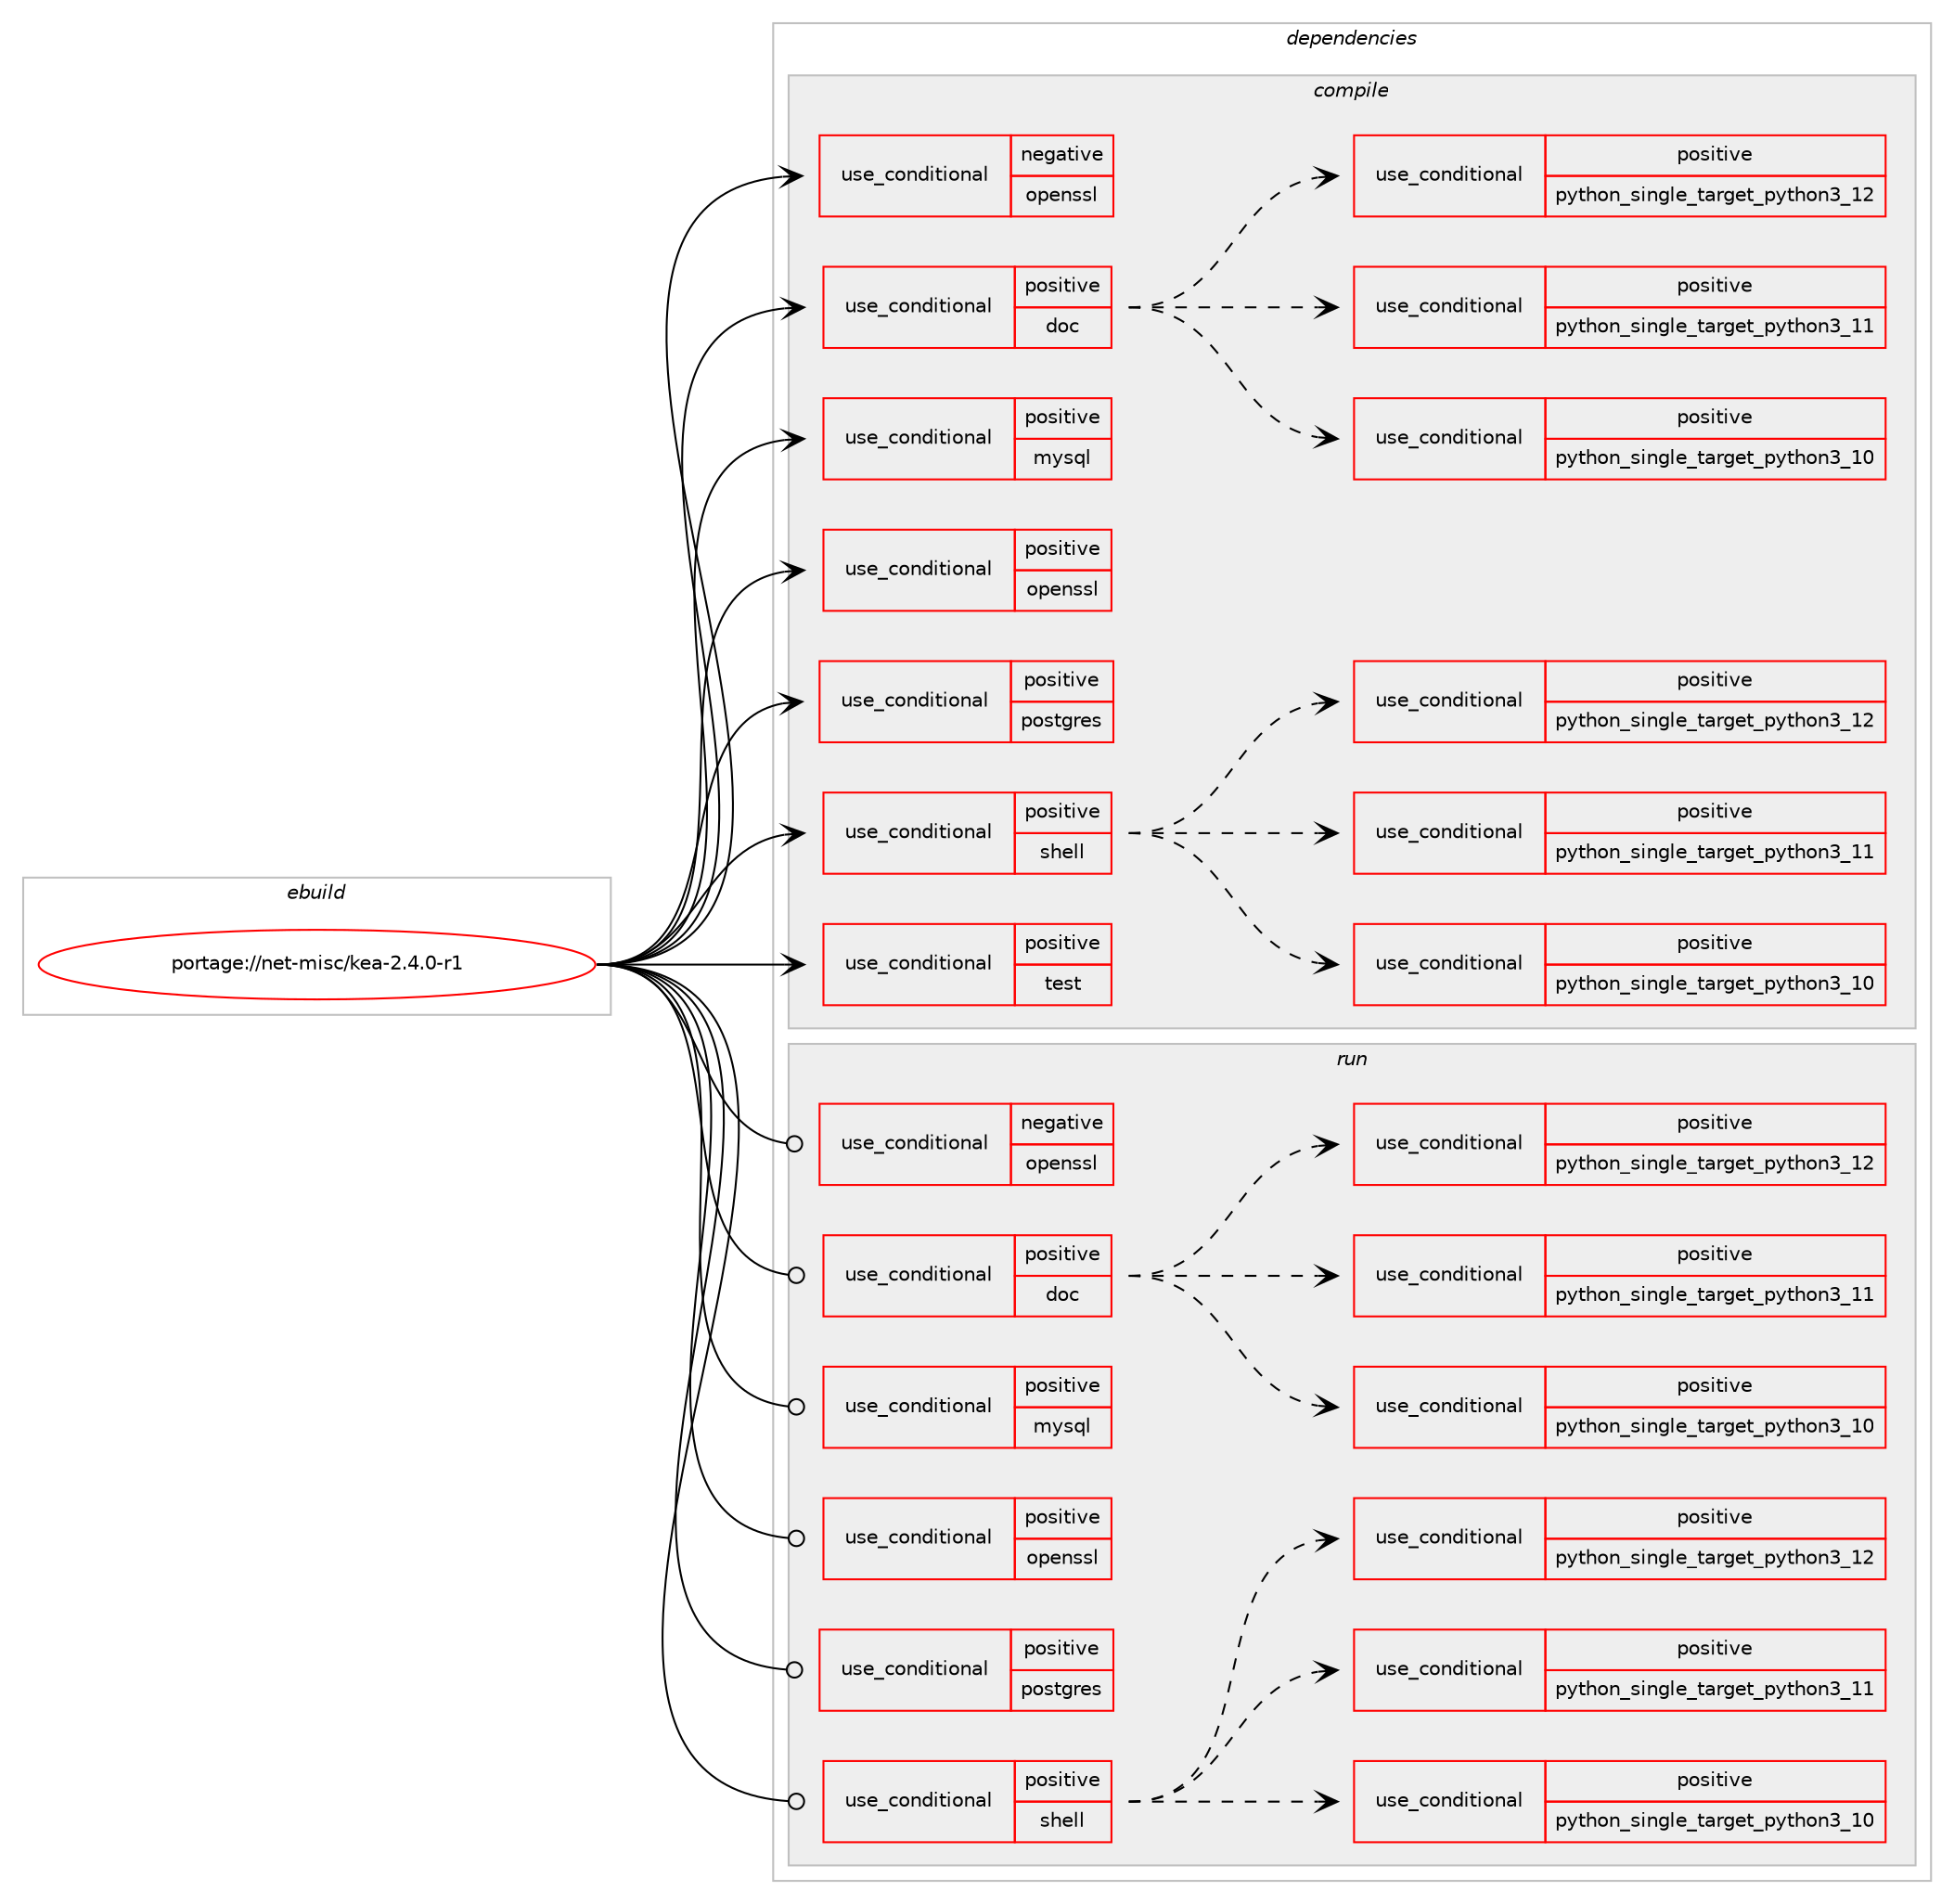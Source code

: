 digraph prolog {

# *************
# Graph options
# *************

newrank=true;
concentrate=true;
compound=true;
graph [rankdir=LR,fontname=Helvetica,fontsize=10,ranksep=1.5];#, ranksep=2.5, nodesep=0.2];
edge  [arrowhead=vee];
node  [fontname=Helvetica,fontsize=10];

# **********
# The ebuild
# **********

subgraph cluster_leftcol {
color=gray;
rank=same;
label=<<i>ebuild</i>>;
id [label="portage://net-misc/kea-2.4.0-r1", color=red, width=4, href="../net-misc/kea-2.4.0-r1.svg"];
}

# ****************
# The dependencies
# ****************

subgraph cluster_midcol {
color=gray;
label=<<i>dependencies</i>>;
subgraph cluster_compile {
fillcolor="#eeeeee";
style=filled;
label=<<i>compile</i>>;
subgraph cond6036 {
dependency8914 [label=<<TABLE BORDER="0" CELLBORDER="1" CELLSPACING="0" CELLPADDING="4"><TR><TD ROWSPAN="3" CELLPADDING="10">use_conditional</TD></TR><TR><TD>negative</TD></TR><TR><TD>openssl</TD></TR></TABLE>>, shape=none, color=red];
# *** BEGIN UNKNOWN DEPENDENCY TYPE (TODO) ***
# dependency8914 -> package_dependency(portage://net-misc/kea-2.4.0-r1,install,no,dev-libs,botan,none,[,,],[slot(2),equal],[])
# *** END UNKNOWN DEPENDENCY TYPE (TODO) ***

}
id:e -> dependency8914:w [weight=20,style="solid",arrowhead="vee"];
subgraph cond6037 {
dependency8915 [label=<<TABLE BORDER="0" CELLBORDER="1" CELLSPACING="0" CELLPADDING="4"><TR><TD ROWSPAN="3" CELLPADDING="10">use_conditional</TD></TR><TR><TD>positive</TD></TR><TR><TD>doc</TD></TR></TABLE>>, shape=none, color=red];
subgraph cond6038 {
dependency8916 [label=<<TABLE BORDER="0" CELLBORDER="1" CELLSPACING="0" CELLPADDING="4"><TR><TD ROWSPAN="3" CELLPADDING="10">use_conditional</TD></TR><TR><TD>positive</TD></TR><TR><TD>python_single_target_python3_10</TD></TR></TABLE>>, shape=none, color=red];
# *** BEGIN UNKNOWN DEPENDENCY TYPE (TODO) ***
# dependency8916 -> package_dependency(portage://net-misc/kea-2.4.0-r1,install,no,dev-python,sphinx,none,[,,],[],[use(enable(python_targets_python3_10),negative)])
# *** END UNKNOWN DEPENDENCY TYPE (TODO) ***

# *** BEGIN UNKNOWN DEPENDENCY TYPE (TODO) ***
# dependency8916 -> package_dependency(portage://net-misc/kea-2.4.0-r1,install,no,dev-python,sphinx-rtd-theme,none,[,,],[],[use(enable(python_targets_python3_10),negative)])
# *** END UNKNOWN DEPENDENCY TYPE (TODO) ***

}
dependency8915:e -> dependency8916:w [weight=20,style="dashed",arrowhead="vee"];
subgraph cond6039 {
dependency8917 [label=<<TABLE BORDER="0" CELLBORDER="1" CELLSPACING="0" CELLPADDING="4"><TR><TD ROWSPAN="3" CELLPADDING="10">use_conditional</TD></TR><TR><TD>positive</TD></TR><TR><TD>python_single_target_python3_11</TD></TR></TABLE>>, shape=none, color=red];
# *** BEGIN UNKNOWN DEPENDENCY TYPE (TODO) ***
# dependency8917 -> package_dependency(portage://net-misc/kea-2.4.0-r1,install,no,dev-python,sphinx,none,[,,],[],[use(enable(python_targets_python3_11),negative)])
# *** END UNKNOWN DEPENDENCY TYPE (TODO) ***

# *** BEGIN UNKNOWN DEPENDENCY TYPE (TODO) ***
# dependency8917 -> package_dependency(portage://net-misc/kea-2.4.0-r1,install,no,dev-python,sphinx-rtd-theme,none,[,,],[],[use(enable(python_targets_python3_11),negative)])
# *** END UNKNOWN DEPENDENCY TYPE (TODO) ***

}
dependency8915:e -> dependency8917:w [weight=20,style="dashed",arrowhead="vee"];
subgraph cond6040 {
dependency8918 [label=<<TABLE BORDER="0" CELLBORDER="1" CELLSPACING="0" CELLPADDING="4"><TR><TD ROWSPAN="3" CELLPADDING="10">use_conditional</TD></TR><TR><TD>positive</TD></TR><TR><TD>python_single_target_python3_12</TD></TR></TABLE>>, shape=none, color=red];
# *** BEGIN UNKNOWN DEPENDENCY TYPE (TODO) ***
# dependency8918 -> package_dependency(portage://net-misc/kea-2.4.0-r1,install,no,dev-python,sphinx,none,[,,],[],[use(enable(python_targets_python3_12),negative)])
# *** END UNKNOWN DEPENDENCY TYPE (TODO) ***

# *** BEGIN UNKNOWN DEPENDENCY TYPE (TODO) ***
# dependency8918 -> package_dependency(portage://net-misc/kea-2.4.0-r1,install,no,dev-python,sphinx-rtd-theme,none,[,,],[],[use(enable(python_targets_python3_12),negative)])
# *** END UNKNOWN DEPENDENCY TYPE (TODO) ***

}
dependency8915:e -> dependency8918:w [weight=20,style="dashed",arrowhead="vee"];
}
id:e -> dependency8915:w [weight=20,style="solid",arrowhead="vee"];
subgraph cond6041 {
dependency8919 [label=<<TABLE BORDER="0" CELLBORDER="1" CELLSPACING="0" CELLPADDING="4"><TR><TD ROWSPAN="3" CELLPADDING="10">use_conditional</TD></TR><TR><TD>positive</TD></TR><TR><TD>mysql</TD></TR></TABLE>>, shape=none, color=red];
# *** BEGIN UNKNOWN DEPENDENCY TYPE (TODO) ***
# dependency8919 -> package_dependency(portage://net-misc/kea-2.4.0-r1,install,no,dev-db,mysql-connector-c,none,[,,],[],[])
# *** END UNKNOWN DEPENDENCY TYPE (TODO) ***

}
id:e -> dependency8919:w [weight=20,style="solid",arrowhead="vee"];
subgraph cond6042 {
dependency8920 [label=<<TABLE BORDER="0" CELLBORDER="1" CELLSPACING="0" CELLPADDING="4"><TR><TD ROWSPAN="3" CELLPADDING="10">use_conditional</TD></TR><TR><TD>positive</TD></TR><TR><TD>openssl</TD></TR></TABLE>>, shape=none, color=red];
# *** BEGIN UNKNOWN DEPENDENCY TYPE (TODO) ***
# dependency8920 -> package_dependency(portage://net-misc/kea-2.4.0-r1,install,no,dev-libs,openssl,none,[,,],[slot(0),equal],[])
# *** END UNKNOWN DEPENDENCY TYPE (TODO) ***

}
id:e -> dependency8920:w [weight=20,style="solid",arrowhead="vee"];
subgraph cond6043 {
dependency8921 [label=<<TABLE BORDER="0" CELLBORDER="1" CELLSPACING="0" CELLPADDING="4"><TR><TD ROWSPAN="3" CELLPADDING="10">use_conditional</TD></TR><TR><TD>positive</TD></TR><TR><TD>postgres</TD></TR></TABLE>>, shape=none, color=red];
# *** BEGIN UNKNOWN DEPENDENCY TYPE (TODO) ***
# dependency8921 -> package_dependency(portage://net-misc/kea-2.4.0-r1,install,no,dev-db,postgresql,none,[,,],any_different_slot,[])
# *** END UNKNOWN DEPENDENCY TYPE (TODO) ***

}
id:e -> dependency8921:w [weight=20,style="solid",arrowhead="vee"];
subgraph cond6044 {
dependency8922 [label=<<TABLE BORDER="0" CELLBORDER="1" CELLSPACING="0" CELLPADDING="4"><TR><TD ROWSPAN="3" CELLPADDING="10">use_conditional</TD></TR><TR><TD>positive</TD></TR><TR><TD>shell</TD></TR></TABLE>>, shape=none, color=red];
subgraph cond6045 {
dependency8923 [label=<<TABLE BORDER="0" CELLBORDER="1" CELLSPACING="0" CELLPADDING="4"><TR><TD ROWSPAN="3" CELLPADDING="10">use_conditional</TD></TR><TR><TD>positive</TD></TR><TR><TD>python_single_target_python3_10</TD></TR></TABLE>>, shape=none, color=red];
# *** BEGIN UNKNOWN DEPENDENCY TYPE (TODO) ***
# dependency8923 -> package_dependency(portage://net-misc/kea-2.4.0-r1,install,no,dev-lang,python,none,[,,],[slot(3.10)],[])
# *** END UNKNOWN DEPENDENCY TYPE (TODO) ***

}
dependency8922:e -> dependency8923:w [weight=20,style="dashed",arrowhead="vee"];
subgraph cond6046 {
dependency8924 [label=<<TABLE BORDER="0" CELLBORDER="1" CELLSPACING="0" CELLPADDING="4"><TR><TD ROWSPAN="3" CELLPADDING="10">use_conditional</TD></TR><TR><TD>positive</TD></TR><TR><TD>python_single_target_python3_11</TD></TR></TABLE>>, shape=none, color=red];
# *** BEGIN UNKNOWN DEPENDENCY TYPE (TODO) ***
# dependency8924 -> package_dependency(portage://net-misc/kea-2.4.0-r1,install,no,dev-lang,python,none,[,,],[slot(3.11)],[])
# *** END UNKNOWN DEPENDENCY TYPE (TODO) ***

}
dependency8922:e -> dependency8924:w [weight=20,style="dashed",arrowhead="vee"];
subgraph cond6047 {
dependency8925 [label=<<TABLE BORDER="0" CELLBORDER="1" CELLSPACING="0" CELLPADDING="4"><TR><TD ROWSPAN="3" CELLPADDING="10">use_conditional</TD></TR><TR><TD>positive</TD></TR><TR><TD>python_single_target_python3_12</TD></TR></TABLE>>, shape=none, color=red];
# *** BEGIN UNKNOWN DEPENDENCY TYPE (TODO) ***
# dependency8925 -> package_dependency(portage://net-misc/kea-2.4.0-r1,install,no,dev-lang,python,none,[,,],[slot(3.12)],[])
# *** END UNKNOWN DEPENDENCY TYPE (TODO) ***

}
dependency8922:e -> dependency8925:w [weight=20,style="dashed",arrowhead="vee"];
}
id:e -> dependency8922:w [weight=20,style="solid",arrowhead="vee"];
subgraph cond6048 {
dependency8926 [label=<<TABLE BORDER="0" CELLBORDER="1" CELLSPACING="0" CELLPADDING="4"><TR><TD ROWSPAN="3" CELLPADDING="10">use_conditional</TD></TR><TR><TD>positive</TD></TR><TR><TD>test</TD></TR></TABLE>>, shape=none, color=red];
# *** BEGIN UNKNOWN DEPENDENCY TYPE (TODO) ***
# dependency8926 -> package_dependency(portage://net-misc/kea-2.4.0-r1,install,no,dev-cpp,gtest,none,[,,],[],[])
# *** END UNKNOWN DEPENDENCY TYPE (TODO) ***

}
id:e -> dependency8926:w [weight=20,style="solid",arrowhead="vee"];
# *** BEGIN UNKNOWN DEPENDENCY TYPE (TODO) ***
# id -> package_dependency(portage://net-misc/kea-2.4.0-r1,install,no,dev-libs,boost,none,[,,],any_same_slot,[])
# *** END UNKNOWN DEPENDENCY TYPE (TODO) ***

# *** BEGIN UNKNOWN DEPENDENCY TYPE (TODO) ***
# id -> package_dependency(portage://net-misc/kea-2.4.0-r1,install,no,dev-libs,log4cplus,none,[,,],[],[])
# *** END UNKNOWN DEPENDENCY TYPE (TODO) ***

}
subgraph cluster_compileandrun {
fillcolor="#eeeeee";
style=filled;
label=<<i>compile and run</i>>;
}
subgraph cluster_run {
fillcolor="#eeeeee";
style=filled;
label=<<i>run</i>>;
subgraph cond6049 {
dependency8927 [label=<<TABLE BORDER="0" CELLBORDER="1" CELLSPACING="0" CELLPADDING="4"><TR><TD ROWSPAN="3" CELLPADDING="10">use_conditional</TD></TR><TR><TD>negative</TD></TR><TR><TD>openssl</TD></TR></TABLE>>, shape=none, color=red];
# *** BEGIN UNKNOWN DEPENDENCY TYPE (TODO) ***
# dependency8927 -> package_dependency(portage://net-misc/kea-2.4.0-r1,run,no,dev-libs,botan,none,[,,],[slot(2),equal],[])
# *** END UNKNOWN DEPENDENCY TYPE (TODO) ***

}
id:e -> dependency8927:w [weight=20,style="solid",arrowhead="odot"];
subgraph cond6050 {
dependency8928 [label=<<TABLE BORDER="0" CELLBORDER="1" CELLSPACING="0" CELLPADDING="4"><TR><TD ROWSPAN="3" CELLPADDING="10">use_conditional</TD></TR><TR><TD>positive</TD></TR><TR><TD>doc</TD></TR></TABLE>>, shape=none, color=red];
subgraph cond6051 {
dependency8929 [label=<<TABLE BORDER="0" CELLBORDER="1" CELLSPACING="0" CELLPADDING="4"><TR><TD ROWSPAN="3" CELLPADDING="10">use_conditional</TD></TR><TR><TD>positive</TD></TR><TR><TD>python_single_target_python3_10</TD></TR></TABLE>>, shape=none, color=red];
# *** BEGIN UNKNOWN DEPENDENCY TYPE (TODO) ***
# dependency8929 -> package_dependency(portage://net-misc/kea-2.4.0-r1,run,no,dev-python,sphinx,none,[,,],[],[use(enable(python_targets_python3_10),negative)])
# *** END UNKNOWN DEPENDENCY TYPE (TODO) ***

# *** BEGIN UNKNOWN DEPENDENCY TYPE (TODO) ***
# dependency8929 -> package_dependency(portage://net-misc/kea-2.4.0-r1,run,no,dev-python,sphinx-rtd-theme,none,[,,],[],[use(enable(python_targets_python3_10),negative)])
# *** END UNKNOWN DEPENDENCY TYPE (TODO) ***

}
dependency8928:e -> dependency8929:w [weight=20,style="dashed",arrowhead="vee"];
subgraph cond6052 {
dependency8930 [label=<<TABLE BORDER="0" CELLBORDER="1" CELLSPACING="0" CELLPADDING="4"><TR><TD ROWSPAN="3" CELLPADDING="10">use_conditional</TD></TR><TR><TD>positive</TD></TR><TR><TD>python_single_target_python3_11</TD></TR></TABLE>>, shape=none, color=red];
# *** BEGIN UNKNOWN DEPENDENCY TYPE (TODO) ***
# dependency8930 -> package_dependency(portage://net-misc/kea-2.4.0-r1,run,no,dev-python,sphinx,none,[,,],[],[use(enable(python_targets_python3_11),negative)])
# *** END UNKNOWN DEPENDENCY TYPE (TODO) ***

# *** BEGIN UNKNOWN DEPENDENCY TYPE (TODO) ***
# dependency8930 -> package_dependency(portage://net-misc/kea-2.4.0-r1,run,no,dev-python,sphinx-rtd-theme,none,[,,],[],[use(enable(python_targets_python3_11),negative)])
# *** END UNKNOWN DEPENDENCY TYPE (TODO) ***

}
dependency8928:e -> dependency8930:w [weight=20,style="dashed",arrowhead="vee"];
subgraph cond6053 {
dependency8931 [label=<<TABLE BORDER="0" CELLBORDER="1" CELLSPACING="0" CELLPADDING="4"><TR><TD ROWSPAN="3" CELLPADDING="10">use_conditional</TD></TR><TR><TD>positive</TD></TR><TR><TD>python_single_target_python3_12</TD></TR></TABLE>>, shape=none, color=red];
# *** BEGIN UNKNOWN DEPENDENCY TYPE (TODO) ***
# dependency8931 -> package_dependency(portage://net-misc/kea-2.4.0-r1,run,no,dev-python,sphinx,none,[,,],[],[use(enable(python_targets_python3_12),negative)])
# *** END UNKNOWN DEPENDENCY TYPE (TODO) ***

# *** BEGIN UNKNOWN DEPENDENCY TYPE (TODO) ***
# dependency8931 -> package_dependency(portage://net-misc/kea-2.4.0-r1,run,no,dev-python,sphinx-rtd-theme,none,[,,],[],[use(enable(python_targets_python3_12),negative)])
# *** END UNKNOWN DEPENDENCY TYPE (TODO) ***

}
dependency8928:e -> dependency8931:w [weight=20,style="dashed",arrowhead="vee"];
}
id:e -> dependency8928:w [weight=20,style="solid",arrowhead="odot"];
subgraph cond6054 {
dependency8932 [label=<<TABLE BORDER="0" CELLBORDER="1" CELLSPACING="0" CELLPADDING="4"><TR><TD ROWSPAN="3" CELLPADDING="10">use_conditional</TD></TR><TR><TD>positive</TD></TR><TR><TD>mysql</TD></TR></TABLE>>, shape=none, color=red];
# *** BEGIN UNKNOWN DEPENDENCY TYPE (TODO) ***
# dependency8932 -> package_dependency(portage://net-misc/kea-2.4.0-r1,run,no,dev-db,mysql-connector-c,none,[,,],[],[])
# *** END UNKNOWN DEPENDENCY TYPE (TODO) ***

}
id:e -> dependency8932:w [weight=20,style="solid",arrowhead="odot"];
subgraph cond6055 {
dependency8933 [label=<<TABLE BORDER="0" CELLBORDER="1" CELLSPACING="0" CELLPADDING="4"><TR><TD ROWSPAN="3" CELLPADDING="10">use_conditional</TD></TR><TR><TD>positive</TD></TR><TR><TD>openssl</TD></TR></TABLE>>, shape=none, color=red];
# *** BEGIN UNKNOWN DEPENDENCY TYPE (TODO) ***
# dependency8933 -> package_dependency(portage://net-misc/kea-2.4.0-r1,run,no,dev-libs,openssl,none,[,,],[slot(0),equal],[])
# *** END UNKNOWN DEPENDENCY TYPE (TODO) ***

}
id:e -> dependency8933:w [weight=20,style="solid",arrowhead="odot"];
subgraph cond6056 {
dependency8934 [label=<<TABLE BORDER="0" CELLBORDER="1" CELLSPACING="0" CELLPADDING="4"><TR><TD ROWSPAN="3" CELLPADDING="10">use_conditional</TD></TR><TR><TD>positive</TD></TR><TR><TD>postgres</TD></TR></TABLE>>, shape=none, color=red];
# *** BEGIN UNKNOWN DEPENDENCY TYPE (TODO) ***
# dependency8934 -> package_dependency(portage://net-misc/kea-2.4.0-r1,run,no,dev-db,postgresql,none,[,,],any_different_slot,[])
# *** END UNKNOWN DEPENDENCY TYPE (TODO) ***

}
id:e -> dependency8934:w [weight=20,style="solid",arrowhead="odot"];
subgraph cond6057 {
dependency8935 [label=<<TABLE BORDER="0" CELLBORDER="1" CELLSPACING="0" CELLPADDING="4"><TR><TD ROWSPAN="3" CELLPADDING="10">use_conditional</TD></TR><TR><TD>positive</TD></TR><TR><TD>shell</TD></TR></TABLE>>, shape=none, color=red];
subgraph cond6058 {
dependency8936 [label=<<TABLE BORDER="0" CELLBORDER="1" CELLSPACING="0" CELLPADDING="4"><TR><TD ROWSPAN="3" CELLPADDING="10">use_conditional</TD></TR><TR><TD>positive</TD></TR><TR><TD>python_single_target_python3_10</TD></TR></TABLE>>, shape=none, color=red];
# *** BEGIN UNKNOWN DEPENDENCY TYPE (TODO) ***
# dependency8936 -> package_dependency(portage://net-misc/kea-2.4.0-r1,run,no,dev-lang,python,none,[,,],[slot(3.10)],[])
# *** END UNKNOWN DEPENDENCY TYPE (TODO) ***

}
dependency8935:e -> dependency8936:w [weight=20,style="dashed",arrowhead="vee"];
subgraph cond6059 {
dependency8937 [label=<<TABLE BORDER="0" CELLBORDER="1" CELLSPACING="0" CELLPADDING="4"><TR><TD ROWSPAN="3" CELLPADDING="10">use_conditional</TD></TR><TR><TD>positive</TD></TR><TR><TD>python_single_target_python3_11</TD></TR></TABLE>>, shape=none, color=red];
# *** BEGIN UNKNOWN DEPENDENCY TYPE (TODO) ***
# dependency8937 -> package_dependency(portage://net-misc/kea-2.4.0-r1,run,no,dev-lang,python,none,[,,],[slot(3.11)],[])
# *** END UNKNOWN DEPENDENCY TYPE (TODO) ***

}
dependency8935:e -> dependency8937:w [weight=20,style="dashed",arrowhead="vee"];
subgraph cond6060 {
dependency8938 [label=<<TABLE BORDER="0" CELLBORDER="1" CELLSPACING="0" CELLPADDING="4"><TR><TD ROWSPAN="3" CELLPADDING="10">use_conditional</TD></TR><TR><TD>positive</TD></TR><TR><TD>python_single_target_python3_12</TD></TR></TABLE>>, shape=none, color=red];
# *** BEGIN UNKNOWN DEPENDENCY TYPE (TODO) ***
# dependency8938 -> package_dependency(portage://net-misc/kea-2.4.0-r1,run,no,dev-lang,python,none,[,,],[slot(3.12)],[])
# *** END UNKNOWN DEPENDENCY TYPE (TODO) ***

}
dependency8935:e -> dependency8938:w [weight=20,style="dashed",arrowhead="vee"];
}
id:e -> dependency8935:w [weight=20,style="solid",arrowhead="odot"];
# *** BEGIN UNKNOWN DEPENDENCY TYPE (TODO) ***
# id -> package_dependency(portage://net-misc/kea-2.4.0-r1,run,no,acct-group,dhcp,none,[,,],[],[])
# *** END UNKNOWN DEPENDENCY TYPE (TODO) ***

# *** BEGIN UNKNOWN DEPENDENCY TYPE (TODO) ***
# id -> package_dependency(portage://net-misc/kea-2.4.0-r1,run,no,acct-user,dhcp,none,[,,],[],[])
# *** END UNKNOWN DEPENDENCY TYPE (TODO) ***

# *** BEGIN UNKNOWN DEPENDENCY TYPE (TODO) ***
# id -> package_dependency(portage://net-misc/kea-2.4.0-r1,run,no,dev-libs,boost,none,[,,],any_same_slot,[])
# *** END UNKNOWN DEPENDENCY TYPE (TODO) ***

# *** BEGIN UNKNOWN DEPENDENCY TYPE (TODO) ***
# id -> package_dependency(portage://net-misc/kea-2.4.0-r1,run,no,dev-libs,log4cplus,none,[,,],[],[])
# *** END UNKNOWN DEPENDENCY TYPE (TODO) ***

# *** BEGIN UNKNOWN DEPENDENCY TYPE (TODO) ***
# id -> package_dependency(portage://net-misc/kea-2.4.0-r1,run,no,virtual,tmpfiles,none,[,,],[],[])
# *** END UNKNOWN DEPENDENCY TYPE (TODO) ***

}
}

# **************
# The candidates
# **************

subgraph cluster_choices {
rank=same;
color=gray;
label=<<i>candidates</i>>;

}

}

